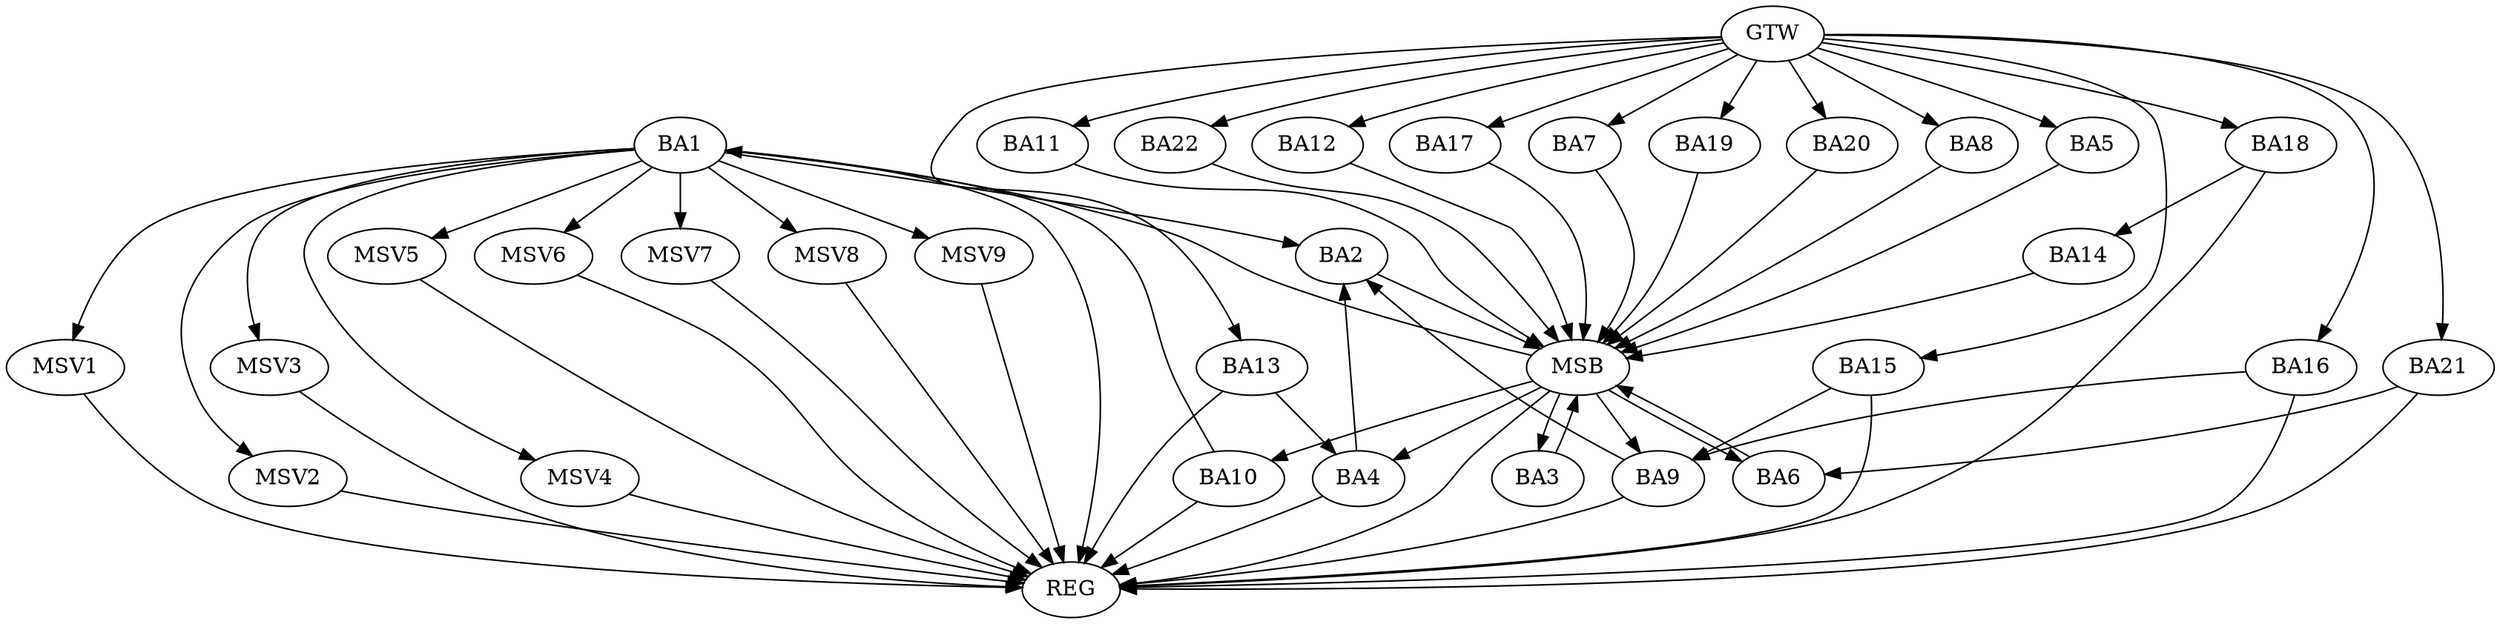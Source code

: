 strict digraph G {
  BA1 [ label="BA1" ];
  BA2 [ label="BA2" ];
  BA3 [ label="BA3" ];
  BA4 [ label="BA4" ];
  BA5 [ label="BA5" ];
  BA6 [ label="BA6" ];
  BA7 [ label="BA7" ];
  BA8 [ label="BA8" ];
  BA9 [ label="BA9" ];
  BA10 [ label="BA10" ];
  BA11 [ label="BA11" ];
  BA12 [ label="BA12" ];
  BA13 [ label="BA13" ];
  BA14 [ label="BA14" ];
  BA15 [ label="BA15" ];
  BA16 [ label="BA16" ];
  BA17 [ label="BA17" ];
  BA18 [ label="BA18" ];
  BA19 [ label="BA19" ];
  BA20 [ label="BA20" ];
  BA21 [ label="BA21" ];
  BA22 [ label="BA22" ];
  GTW [ label="GTW" ];
  REG [ label="REG" ];
  MSB [ label="MSB" ];
  MSV1 [ label="MSV1" ];
  MSV2 [ label="MSV2" ];
  MSV3 [ label="MSV3" ];
  MSV4 [ label="MSV4" ];
  MSV5 [ label="MSV5" ];
  MSV6 [ label="MSV6" ];
  MSV7 [ label="MSV7" ];
  MSV8 [ label="MSV8" ];
  MSV9 [ label="MSV9" ];
  BA1 -> BA2;
  BA4 -> BA2;
  BA9 -> BA2;
  BA10 -> BA1;
  BA13 -> BA4;
  BA15 -> BA9;
  BA16 -> BA9;
  BA18 -> BA14;
  BA21 -> BA6;
  GTW -> BA5;
  GTW -> BA7;
  GTW -> BA8;
  GTW -> BA11;
  GTW -> BA12;
  GTW -> BA13;
  GTW -> BA15;
  GTW -> BA16;
  GTW -> BA17;
  GTW -> BA18;
  GTW -> BA19;
  GTW -> BA20;
  GTW -> BA21;
  GTW -> BA22;
  BA1 -> REG;
  BA4 -> REG;
  BA9 -> REG;
  BA10 -> REG;
  BA13 -> REG;
  BA15 -> REG;
  BA16 -> REG;
  BA18 -> REG;
  BA21 -> REG;
  BA2 -> MSB;
  MSB -> BA1;
  MSB -> REG;
  BA3 -> MSB;
  BA5 -> MSB;
  MSB -> BA4;
  BA6 -> MSB;
  MSB -> BA3;
  BA7 -> MSB;
  BA8 -> MSB;
  MSB -> BA6;
  BA11 -> MSB;
  MSB -> BA9;
  BA12 -> MSB;
  BA14 -> MSB;
  BA17 -> MSB;
  BA19 -> MSB;
  MSB -> BA10;
  BA20 -> MSB;
  BA22 -> MSB;
  BA1 -> MSV1;
  MSV1 -> REG;
  BA1 -> MSV2;
  MSV2 -> REG;
  BA1 -> MSV3;
  MSV3 -> REG;
  BA1 -> MSV4;
  BA1 -> MSV5;
  MSV4 -> REG;
  MSV5 -> REG;
  BA1 -> MSV6;
  BA1 -> MSV7;
  MSV6 -> REG;
  MSV7 -> REG;
  BA1 -> MSV8;
  MSV8 -> REG;
  BA1 -> MSV9;
  MSV9 -> REG;
}
